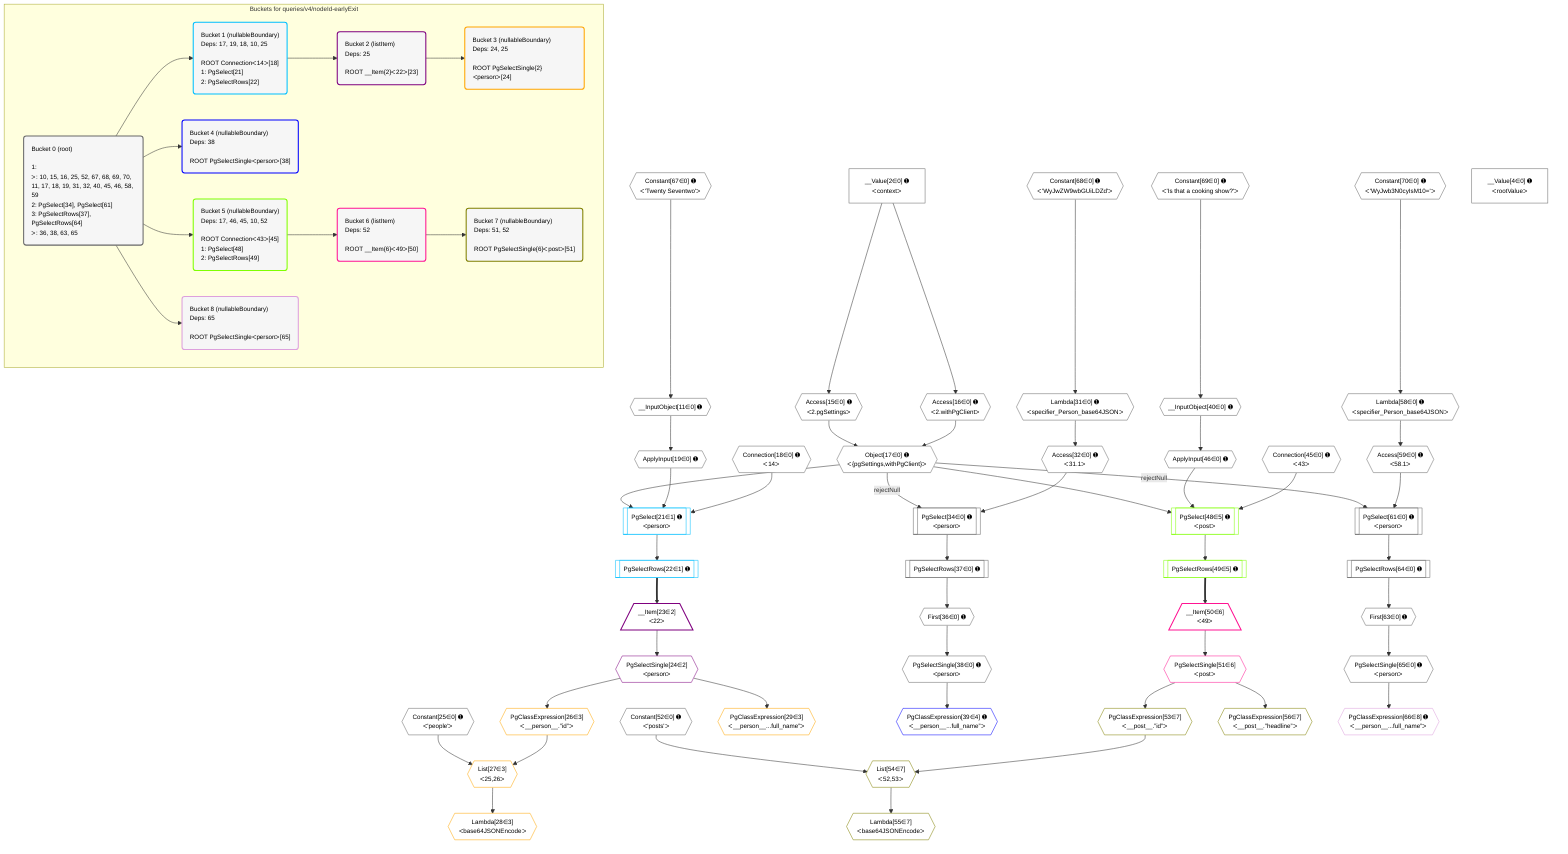 %%{init: {'themeVariables': { 'fontSize': '12px'}}}%%
graph TD
    classDef path fill:#eee,stroke:#000,color:#000
    classDef plan fill:#fff,stroke-width:1px,color:#000
    classDef itemplan fill:#fff,stroke-width:2px,color:#000
    classDef unbatchedplan fill:#dff,stroke-width:1px,color:#000
    classDef sideeffectplan fill:#fcc,stroke-width:2px,color:#000
    classDef bucket fill:#f6f6f6,color:#000,stroke-width:2px,text-align:left


    %% plan dependencies
    Connection18{{"Connection[18∈0] ➊<br />ᐸ14ᐳ"}}:::plan
    Connection45{{"Connection[45∈0] ➊<br />ᐸ43ᐳ"}}:::plan
    __InputObject11{{"__InputObject[11∈0] ➊"}}:::plan
    Constant67{{"Constant[67∈0] ➊<br />ᐸ'Twenty Seventwo'ᐳ"}}:::plan
    Constant67 --> __InputObject11
    Object17{{"Object[17∈0] ➊<br />ᐸ{pgSettings,withPgClient}ᐳ"}}:::plan
    Access15{{"Access[15∈0] ➊<br />ᐸ2.pgSettingsᐳ"}}:::plan
    Access16{{"Access[16∈0] ➊<br />ᐸ2.withPgClientᐳ"}}:::plan
    Access15 & Access16 --> Object17
    PgSelect34[["PgSelect[34∈0] ➊<br />ᐸpersonᐳ"]]:::plan
    Access32{{"Access[32∈0] ➊<br />ᐸ31.1ᐳ"}}:::plan
    Object17 -->|rejectNull| PgSelect34
    Access32 --> PgSelect34
    __InputObject40{{"__InputObject[40∈0] ➊"}}:::plan
    Constant69{{"Constant[69∈0] ➊<br />ᐸ'Is that a cooking show?'ᐳ"}}:::plan
    Constant69 --> __InputObject40
    PgSelect61[["PgSelect[61∈0] ➊<br />ᐸpersonᐳ"]]:::plan
    Access59{{"Access[59∈0] ➊<br />ᐸ58.1ᐳ"}}:::plan
    Object17 -->|rejectNull| PgSelect61
    Access59 --> PgSelect61
    __Value2["__Value[2∈0] ➊<br />ᐸcontextᐳ"]:::plan
    __Value2 --> Access15
    __Value2 --> Access16
    ApplyInput19{{"ApplyInput[19∈0] ➊"}}:::plan
    __InputObject11 --> ApplyInput19
    Lambda31{{"Lambda[31∈0] ➊<br />ᐸspecifier_Person_base64JSONᐳ"}}:::plan
    Constant68{{"Constant[68∈0] ➊<br />ᐸ'WyJwZW9wbGUiLDZd'ᐳ"}}:::plan
    Constant68 --> Lambda31
    Lambda31 --> Access32
    First36{{"First[36∈0] ➊"}}:::plan
    PgSelectRows37[["PgSelectRows[37∈0] ➊"]]:::plan
    PgSelectRows37 --> First36
    PgSelect34 --> PgSelectRows37
    PgSelectSingle38{{"PgSelectSingle[38∈0] ➊<br />ᐸpersonᐳ"}}:::plan
    First36 --> PgSelectSingle38
    ApplyInput46{{"ApplyInput[46∈0] ➊"}}:::plan
    __InputObject40 --> ApplyInput46
    Lambda58{{"Lambda[58∈0] ➊<br />ᐸspecifier_Person_base64JSONᐳ"}}:::plan
    Constant70{{"Constant[70∈0] ➊<br />ᐸ'WyJwb3N0cyIsM10='ᐳ"}}:::plan
    Constant70 --> Lambda58
    Lambda58 --> Access59
    First63{{"First[63∈0] ➊"}}:::plan
    PgSelectRows64[["PgSelectRows[64∈0] ➊"]]:::plan
    PgSelectRows64 --> First63
    PgSelect61 --> PgSelectRows64
    PgSelectSingle65{{"PgSelectSingle[65∈0] ➊<br />ᐸpersonᐳ"}}:::plan
    First63 --> PgSelectSingle65
    __Value4["__Value[4∈0] ➊<br />ᐸrootValueᐳ"]:::plan
    Constant25{{"Constant[25∈0] ➊<br />ᐸ'people'ᐳ"}}:::plan
    Constant52{{"Constant[52∈0] ➊<br />ᐸ'posts'ᐳ"}}:::plan
    PgSelect21[["PgSelect[21∈1] ➊<br />ᐸpersonᐳ"]]:::plan
    Object17 & ApplyInput19 & Connection18 --> PgSelect21
    PgSelectRows22[["PgSelectRows[22∈1] ➊"]]:::plan
    PgSelect21 --> PgSelectRows22
    __Item23[/"__Item[23∈2]<br />ᐸ22ᐳ"\]:::itemplan
    PgSelectRows22 ==> __Item23
    PgSelectSingle24{{"PgSelectSingle[24∈2]<br />ᐸpersonᐳ"}}:::plan
    __Item23 --> PgSelectSingle24
    List27{{"List[27∈3]<br />ᐸ25,26ᐳ"}}:::plan
    PgClassExpression26{{"PgClassExpression[26∈3]<br />ᐸ__person__.”id”ᐳ"}}:::plan
    Constant25 & PgClassExpression26 --> List27
    PgSelectSingle24 --> PgClassExpression26
    Lambda28{{"Lambda[28∈3]<br />ᐸbase64JSONEncodeᐳ"}}:::plan
    List27 --> Lambda28
    PgClassExpression29{{"PgClassExpression[29∈3]<br />ᐸ__person__...full_name”ᐳ"}}:::plan
    PgSelectSingle24 --> PgClassExpression29
    PgClassExpression39{{"PgClassExpression[39∈4] ➊<br />ᐸ__person__...full_name”ᐳ"}}:::plan
    PgSelectSingle38 --> PgClassExpression39
    PgSelect48[["PgSelect[48∈5] ➊<br />ᐸpostᐳ"]]:::plan
    Object17 & ApplyInput46 & Connection45 --> PgSelect48
    PgSelectRows49[["PgSelectRows[49∈5] ➊"]]:::plan
    PgSelect48 --> PgSelectRows49
    __Item50[/"__Item[50∈6]<br />ᐸ49ᐳ"\]:::itemplan
    PgSelectRows49 ==> __Item50
    PgSelectSingle51{{"PgSelectSingle[51∈6]<br />ᐸpostᐳ"}}:::plan
    __Item50 --> PgSelectSingle51
    List54{{"List[54∈7]<br />ᐸ52,53ᐳ"}}:::plan
    PgClassExpression53{{"PgClassExpression[53∈7]<br />ᐸ__post__.”id”ᐳ"}}:::plan
    Constant52 & PgClassExpression53 --> List54
    PgSelectSingle51 --> PgClassExpression53
    Lambda55{{"Lambda[55∈7]<br />ᐸbase64JSONEncodeᐳ"}}:::plan
    List54 --> Lambda55
    PgClassExpression56{{"PgClassExpression[56∈7]<br />ᐸ__post__.”headline”ᐳ"}}:::plan
    PgSelectSingle51 --> PgClassExpression56
    PgClassExpression66{{"PgClassExpression[66∈8] ➊<br />ᐸ__person__...full_name”ᐳ"}}:::plan
    PgSelectSingle65 --> PgClassExpression66

    %% define steps

    subgraph "Buckets for queries/v4/nodeId-earlyExit"
    Bucket0("Bucket 0 (root)<br /><br />1: <br />ᐳ: 10, 15, 16, 25, 52, 67, 68, 69, 70, 11, 17, 18, 19, 31, 32, 40, 45, 46, 58, 59<br />2: PgSelect[34], PgSelect[61]<br />3: PgSelectRows[37], PgSelectRows[64]<br />ᐳ: 36, 38, 63, 65"):::bucket
    classDef bucket0 stroke:#696969
    class Bucket0,__Value2,__Value4,__InputObject11,Access15,Access16,Object17,Connection18,ApplyInput19,Constant25,Lambda31,Access32,PgSelect34,First36,PgSelectRows37,PgSelectSingle38,__InputObject40,Connection45,ApplyInput46,Constant52,Lambda58,Access59,PgSelect61,First63,PgSelectRows64,PgSelectSingle65,Constant67,Constant68,Constant69,Constant70 bucket0
    Bucket1("Bucket 1 (nullableBoundary)<br />Deps: 17, 19, 18, 10, 25<br /><br />ROOT Connectionᐸ14ᐳ[18]<br />1: PgSelect[21]<br />2: PgSelectRows[22]"):::bucket
    classDef bucket1 stroke:#00bfff
    class Bucket1,PgSelect21,PgSelectRows22 bucket1
    Bucket2("Bucket 2 (listItem)<br />Deps: 25<br /><br />ROOT __Item{2}ᐸ22ᐳ[23]"):::bucket
    classDef bucket2 stroke:#7f007f
    class Bucket2,__Item23,PgSelectSingle24 bucket2
    Bucket3("Bucket 3 (nullableBoundary)<br />Deps: 24, 25<br /><br />ROOT PgSelectSingle{2}ᐸpersonᐳ[24]"):::bucket
    classDef bucket3 stroke:#ffa500
    class Bucket3,PgClassExpression26,List27,Lambda28,PgClassExpression29 bucket3
    Bucket4("Bucket 4 (nullableBoundary)<br />Deps: 38<br /><br />ROOT PgSelectSingleᐸpersonᐳ[38]"):::bucket
    classDef bucket4 stroke:#0000ff
    class Bucket4,PgClassExpression39 bucket4
    Bucket5("Bucket 5 (nullableBoundary)<br />Deps: 17, 46, 45, 10, 52<br /><br />ROOT Connectionᐸ43ᐳ[45]<br />1: PgSelect[48]<br />2: PgSelectRows[49]"):::bucket
    classDef bucket5 stroke:#7fff00
    class Bucket5,PgSelect48,PgSelectRows49 bucket5
    Bucket6("Bucket 6 (listItem)<br />Deps: 52<br /><br />ROOT __Item{6}ᐸ49ᐳ[50]"):::bucket
    classDef bucket6 stroke:#ff1493
    class Bucket6,__Item50,PgSelectSingle51 bucket6
    Bucket7("Bucket 7 (nullableBoundary)<br />Deps: 51, 52<br /><br />ROOT PgSelectSingle{6}ᐸpostᐳ[51]"):::bucket
    classDef bucket7 stroke:#808000
    class Bucket7,PgClassExpression53,List54,Lambda55,PgClassExpression56 bucket7
    Bucket8("Bucket 8 (nullableBoundary)<br />Deps: 65<br /><br />ROOT PgSelectSingleᐸpersonᐳ[65]"):::bucket
    classDef bucket8 stroke:#dda0dd
    class Bucket8,PgClassExpression66 bucket8
    Bucket0 --> Bucket1 & Bucket4 & Bucket5 & Bucket8
    Bucket1 --> Bucket2
    Bucket2 --> Bucket3
    Bucket5 --> Bucket6
    Bucket6 --> Bucket7
    end